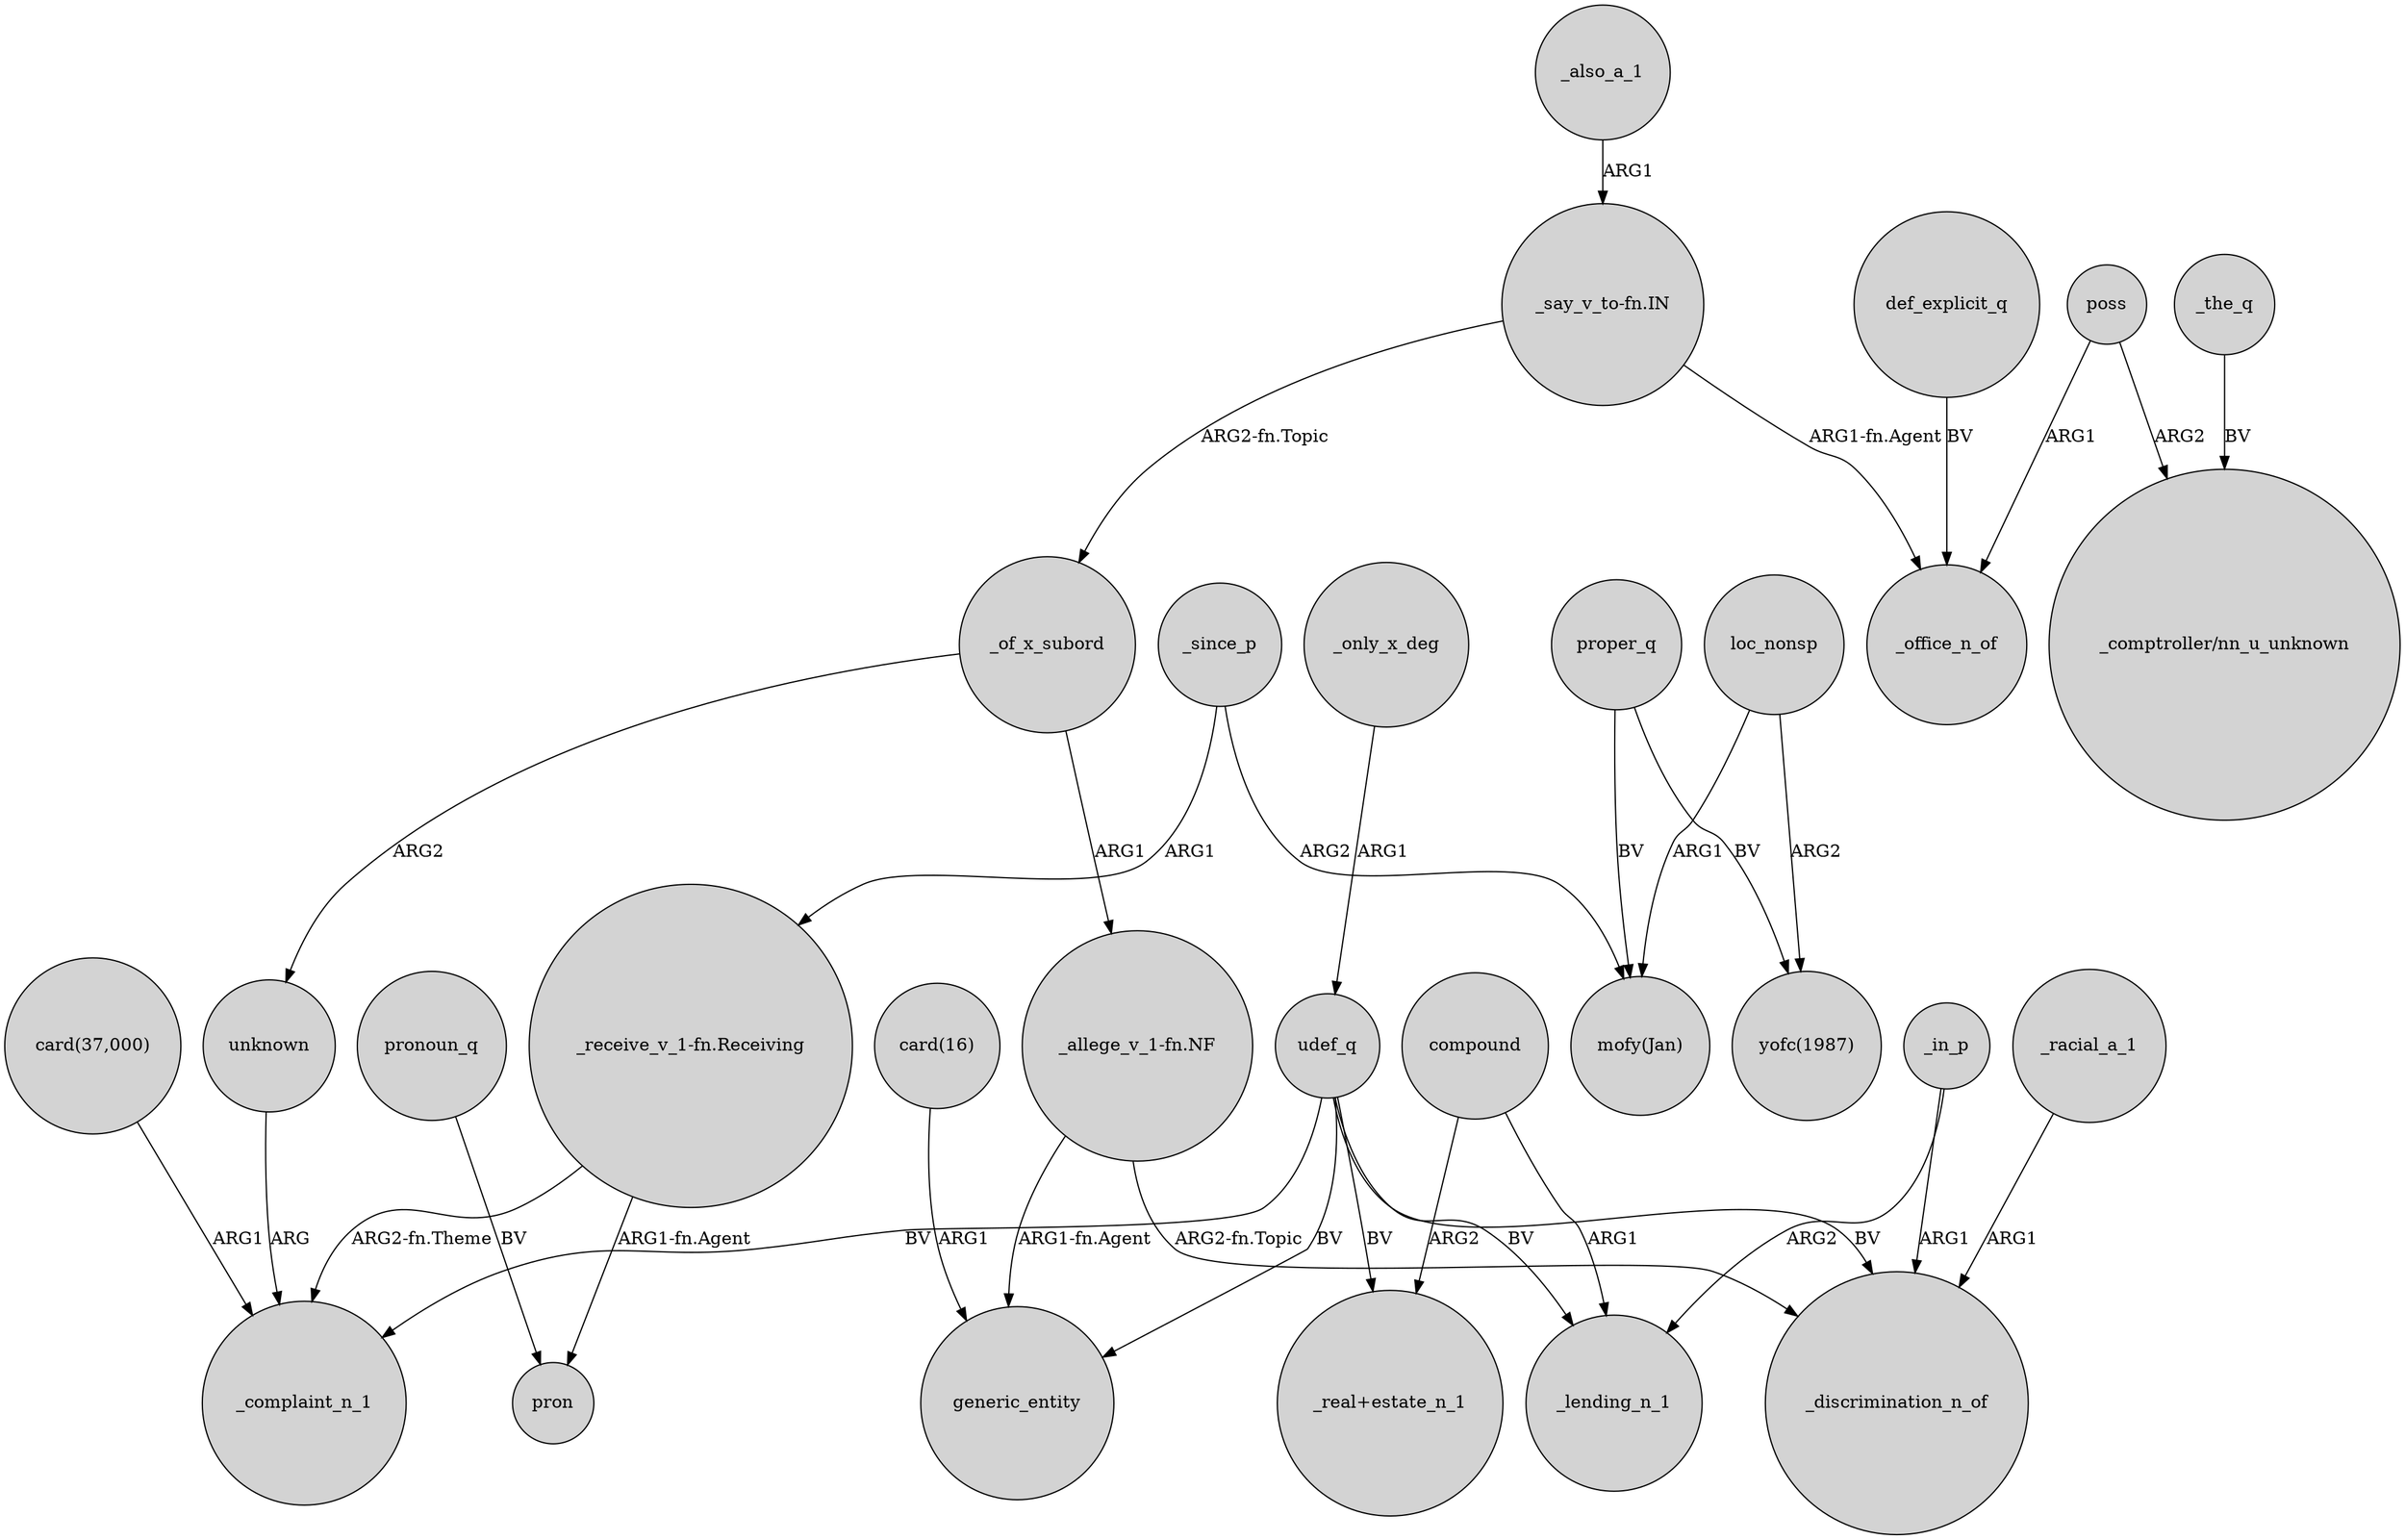 digraph {
	node [shape=circle style=filled]
	udef_q -> _complaint_n_1 [label=BV]
	_since_p -> "mofy(Jan)" [label=ARG2]
	_only_x_deg -> udef_q [label=ARG1]
	_also_a_1 -> "_say_v_to-fn.IN" [label=ARG1]
	_of_x_subord -> "_allege_v_1-fn.NF" [label=ARG1]
	_since_p -> "_receive_v_1-fn.Receiving" [label=ARG1]
	udef_q -> generic_entity [label=BV]
	udef_q -> _lending_n_1 [label=BV]
	"card(16)" -> generic_entity [label=ARG1]
	def_explicit_q -> _office_n_of [label=BV]
	poss -> "_comptroller/nn_u_unknown" [label=ARG2]
	"_say_v_to-fn.IN" -> _office_n_of [label="ARG1-fn.Agent"]
	proper_q -> "mofy(Jan)" [label=BV]
	compound -> _lending_n_1 [label=ARG1]
	unknown -> _complaint_n_1 [label=ARG]
	compound -> "_real+estate_n_1" [label=ARG2]
	"_allege_v_1-fn.NF" -> _discrimination_n_of [label="ARG2-fn.Topic"]
	_in_p -> _lending_n_1 [label=ARG2]
	"card(37,000)" -> _complaint_n_1 [label=ARG1]
	"_receive_v_1-fn.Receiving" -> pron [label="ARG1-fn.Agent"]
	pronoun_q -> pron [label=BV]
	"_allege_v_1-fn.NF" -> generic_entity [label="ARG1-fn.Agent"]
	"_say_v_to-fn.IN" -> _of_x_subord [label="ARG2-fn.Topic"]
	udef_q -> "_real+estate_n_1" [label=BV]
	_the_q -> "_comptroller/nn_u_unknown" [label=BV]
	poss -> _office_n_of [label=ARG1]
	proper_q -> "yofc(1987)" [label=BV]
	_racial_a_1 -> _discrimination_n_of [label=ARG1]
	_in_p -> _discrimination_n_of [label=ARG1]
	udef_q -> _discrimination_n_of [label=BV]
	loc_nonsp -> "mofy(Jan)" [label=ARG1]
	_of_x_subord -> unknown [label=ARG2]
	"_receive_v_1-fn.Receiving" -> _complaint_n_1 [label="ARG2-fn.Theme"]
	loc_nonsp -> "yofc(1987)" [label=ARG2]
}
